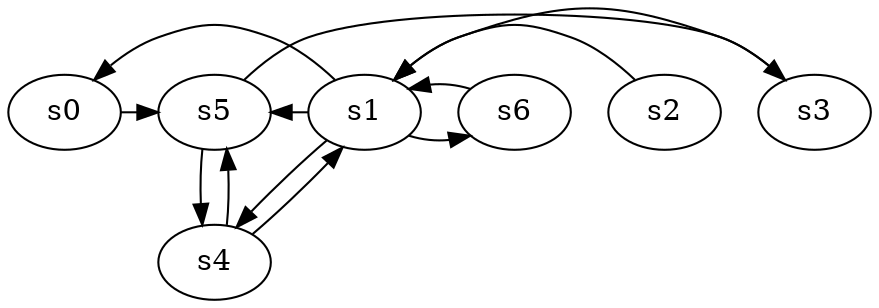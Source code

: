 digraph game_0951_complex_7 {
    s0 [name="s0", player=0, target=1];
    s1 [name="s1", player=1];
    s2 [name="s2", player=1];
    s3 [name="s3", player=0];
    s4 [name="s4", player=0];
    s5 [name="s5", player=0];
    s6 [name="s6", player=1];

    s0 -> s5 [constraint="time % 3 == 2"];
    s1 -> s0 [constraint="!(time % 5 == 2)"];
    s1 -> s4 [constraint="time % 3 == 0 && time % 3 == 0"];
    s1 -> s5 [constraint="time % 2 == 1 || time % 3 == 0"];
    s1 -> s6 [constraint="time == 1 || time == 7"];
    s2 -> s1 [constraint="time % 5 == 1 || time % 4 == 2"];
    s3 -> s1 [constraint="time % 3 == 0"];
    s4 -> s1 [constraint="!(time % 2 == 1)"];
    s4 -> s5 [constraint="time % 4 == 1 && time % 4 == 0"];
    s5 -> s3 [constraint="time == 3 || time == 6"];
    s5 -> s4;
    s6 -> s1 [constraint="time == 2 || time == 7 || time == 12"];
}
